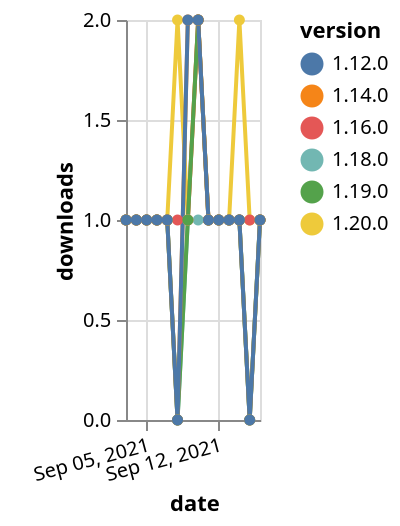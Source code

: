 {"$schema": "https://vega.github.io/schema/vega-lite/v5.json", "description": "A simple bar chart with embedded data.", "data": {"values": [{"date": "2021-09-03", "total": 146, "delta": 1, "version": "1.18.0"}, {"date": "2021-09-04", "total": 147, "delta": 1, "version": "1.18.0"}, {"date": "2021-09-05", "total": 148, "delta": 1, "version": "1.18.0"}, {"date": "2021-09-06", "total": 149, "delta": 1, "version": "1.18.0"}, {"date": "2021-09-07", "total": 150, "delta": 1, "version": "1.18.0"}, {"date": "2021-09-08", "total": 150, "delta": 0, "version": "1.18.0"}, {"date": "2021-09-09", "total": 151, "delta": 1, "version": "1.18.0"}, {"date": "2021-09-10", "total": 152, "delta": 1, "version": "1.18.0"}, {"date": "2021-09-11", "total": 153, "delta": 1, "version": "1.18.0"}, {"date": "2021-09-12", "total": 154, "delta": 1, "version": "1.18.0"}, {"date": "2021-09-13", "total": 155, "delta": 1, "version": "1.18.0"}, {"date": "2021-09-14", "total": 156, "delta": 1, "version": "1.18.0"}, {"date": "2021-09-15", "total": 156, "delta": 0, "version": "1.18.0"}, {"date": "2021-09-16", "total": 157, "delta": 1, "version": "1.18.0"}, {"date": "2021-09-03", "total": 160, "delta": 1, "version": "1.20.0"}, {"date": "2021-09-04", "total": 161, "delta": 1, "version": "1.20.0"}, {"date": "2021-09-05", "total": 162, "delta": 1, "version": "1.20.0"}, {"date": "2021-09-06", "total": 163, "delta": 1, "version": "1.20.0"}, {"date": "2021-09-07", "total": 164, "delta": 1, "version": "1.20.0"}, {"date": "2021-09-08", "total": 166, "delta": 2, "version": "1.20.0"}, {"date": "2021-09-09", "total": 167, "delta": 1, "version": "1.20.0"}, {"date": "2021-09-10", "total": 169, "delta": 2, "version": "1.20.0"}, {"date": "2021-09-11", "total": 170, "delta": 1, "version": "1.20.0"}, {"date": "2021-09-12", "total": 171, "delta": 1, "version": "1.20.0"}, {"date": "2021-09-13", "total": 172, "delta": 1, "version": "1.20.0"}, {"date": "2021-09-14", "total": 174, "delta": 2, "version": "1.20.0"}, {"date": "2021-09-15", "total": 175, "delta": 1, "version": "1.20.0"}, {"date": "2021-09-16", "total": 176, "delta": 1, "version": "1.20.0"}, {"date": "2021-09-03", "total": 169, "delta": 1, "version": "1.16.0"}, {"date": "2021-09-04", "total": 170, "delta": 1, "version": "1.16.0"}, {"date": "2021-09-05", "total": 171, "delta": 1, "version": "1.16.0"}, {"date": "2021-09-06", "total": 172, "delta": 1, "version": "1.16.0"}, {"date": "2021-09-07", "total": 173, "delta": 1, "version": "1.16.0"}, {"date": "2021-09-08", "total": 174, "delta": 1, "version": "1.16.0"}, {"date": "2021-09-09", "total": 175, "delta": 1, "version": "1.16.0"}, {"date": "2021-09-10", "total": 177, "delta": 2, "version": "1.16.0"}, {"date": "2021-09-11", "total": 178, "delta": 1, "version": "1.16.0"}, {"date": "2021-09-12", "total": 179, "delta": 1, "version": "1.16.0"}, {"date": "2021-09-13", "total": 180, "delta": 1, "version": "1.16.0"}, {"date": "2021-09-14", "total": 181, "delta": 1, "version": "1.16.0"}, {"date": "2021-09-15", "total": 182, "delta": 1, "version": "1.16.0"}, {"date": "2021-09-16", "total": 183, "delta": 1, "version": "1.16.0"}, {"date": "2021-09-03", "total": 135, "delta": 1, "version": "1.19.0"}, {"date": "2021-09-04", "total": 136, "delta": 1, "version": "1.19.0"}, {"date": "2021-09-05", "total": 137, "delta": 1, "version": "1.19.0"}, {"date": "2021-09-06", "total": 138, "delta": 1, "version": "1.19.0"}, {"date": "2021-09-07", "total": 139, "delta": 1, "version": "1.19.0"}, {"date": "2021-09-08", "total": 139, "delta": 0, "version": "1.19.0"}, {"date": "2021-09-09", "total": 140, "delta": 1, "version": "1.19.0"}, {"date": "2021-09-10", "total": 142, "delta": 2, "version": "1.19.0"}, {"date": "2021-09-11", "total": 143, "delta": 1, "version": "1.19.0"}, {"date": "2021-09-12", "total": 144, "delta": 1, "version": "1.19.0"}, {"date": "2021-09-13", "total": 145, "delta": 1, "version": "1.19.0"}, {"date": "2021-09-14", "total": 146, "delta": 1, "version": "1.19.0"}, {"date": "2021-09-15", "total": 146, "delta": 0, "version": "1.19.0"}, {"date": "2021-09-16", "total": 147, "delta": 1, "version": "1.19.0"}, {"date": "2021-09-03", "total": 284, "delta": 1, "version": "1.14.0"}, {"date": "2021-09-04", "total": 285, "delta": 1, "version": "1.14.0"}, {"date": "2021-09-05", "total": 286, "delta": 1, "version": "1.14.0"}, {"date": "2021-09-06", "total": 287, "delta": 1, "version": "1.14.0"}, {"date": "2021-09-07", "total": 288, "delta": 1, "version": "1.14.0"}, {"date": "2021-09-08", "total": 288, "delta": 0, "version": "1.14.0"}, {"date": "2021-09-09", "total": 290, "delta": 2, "version": "1.14.0"}, {"date": "2021-09-10", "total": 292, "delta": 2, "version": "1.14.0"}, {"date": "2021-09-11", "total": 293, "delta": 1, "version": "1.14.0"}, {"date": "2021-09-12", "total": 294, "delta": 1, "version": "1.14.0"}, {"date": "2021-09-13", "total": 295, "delta": 1, "version": "1.14.0"}, {"date": "2021-09-14", "total": 296, "delta": 1, "version": "1.14.0"}, {"date": "2021-09-15", "total": 296, "delta": 0, "version": "1.14.0"}, {"date": "2021-09-16", "total": 297, "delta": 1, "version": "1.14.0"}, {"date": "2021-09-03", "total": 212, "delta": 1, "version": "1.12.0"}, {"date": "2021-09-04", "total": 213, "delta": 1, "version": "1.12.0"}, {"date": "2021-09-05", "total": 214, "delta": 1, "version": "1.12.0"}, {"date": "2021-09-06", "total": 215, "delta": 1, "version": "1.12.0"}, {"date": "2021-09-07", "total": 216, "delta": 1, "version": "1.12.0"}, {"date": "2021-09-08", "total": 216, "delta": 0, "version": "1.12.0"}, {"date": "2021-09-09", "total": 218, "delta": 2, "version": "1.12.0"}, {"date": "2021-09-10", "total": 220, "delta": 2, "version": "1.12.0"}, {"date": "2021-09-11", "total": 221, "delta": 1, "version": "1.12.0"}, {"date": "2021-09-12", "total": 222, "delta": 1, "version": "1.12.0"}, {"date": "2021-09-13", "total": 223, "delta": 1, "version": "1.12.0"}, {"date": "2021-09-14", "total": 224, "delta": 1, "version": "1.12.0"}, {"date": "2021-09-15", "total": 224, "delta": 0, "version": "1.12.0"}, {"date": "2021-09-16", "total": 225, "delta": 1, "version": "1.12.0"}]}, "width": "container", "mark": {"type": "line", "point": {"filled": true}}, "encoding": {"x": {"field": "date", "type": "temporal", "timeUnit": "yearmonthdate", "title": "date", "axis": {"labelAngle": -15}}, "y": {"field": "delta", "type": "quantitative", "title": "downloads"}, "color": {"field": "version", "type": "nominal"}, "tooltip": {"field": "delta"}}}